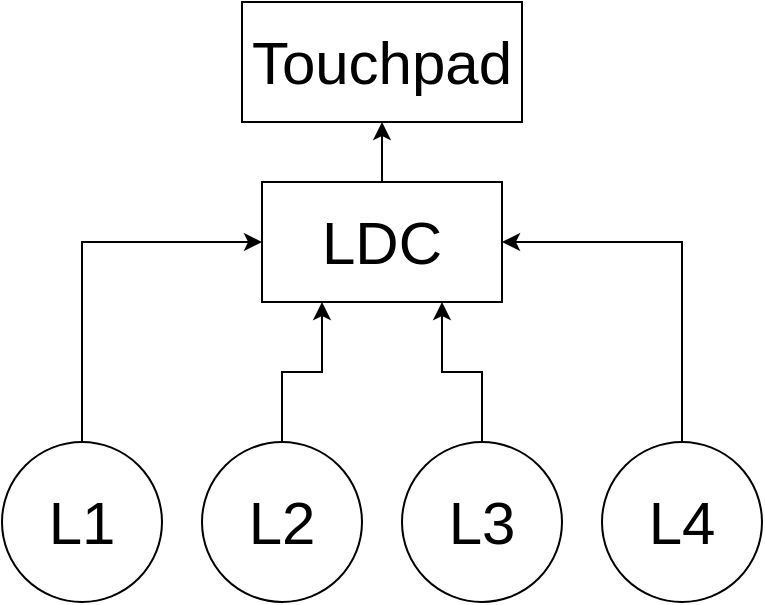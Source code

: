 <mxfile version="14.4.2" type="device"><diagram id="Xf2rg2358shzcmXVrair" name="Page-1"><mxGraphModel dx="2031" dy="1156" grid="1" gridSize="10" guides="1" tooltips="1" connect="1" arrows="1" fold="1" page="1" pageScale="1" pageWidth="827" pageHeight="1169" math="0" shadow="0"><root><mxCell id="0"/><mxCell id="1" parent="0"/><mxCell id="YWiy03-RD5KGbQxNlcXu-8" style="edgeStyle=orthogonalEdgeStyle;rounded=0;orthogonalLoop=1;jettySize=auto;html=1;entryX=0;entryY=0.5;entryDx=0;entryDy=0;" edge="1" parent="1" source="YWiy03-RD5KGbQxNlcXu-1" target="YWiy03-RD5KGbQxNlcXu-5"><mxGeometry relative="1" as="geometry"><Array as="points"><mxPoint x="140" y="500"/></Array></mxGeometry></mxCell><mxCell id="YWiy03-RD5KGbQxNlcXu-1" value="&lt;font style=&quot;font-size: 30px&quot;&gt;L1&lt;/font&gt;" style="ellipse;whiteSpace=wrap;html=1;aspect=fixed;" vertex="1" parent="1"><mxGeometry x="100" y="600" width="80" height="80" as="geometry"/></mxCell><mxCell id="YWiy03-RD5KGbQxNlcXu-6" style="edgeStyle=orthogonalEdgeStyle;rounded=0;orthogonalLoop=1;jettySize=auto;html=1;entryX=0.25;entryY=1;entryDx=0;entryDy=0;" edge="1" parent="1" source="YWiy03-RD5KGbQxNlcXu-2" target="YWiy03-RD5KGbQxNlcXu-5"><mxGeometry relative="1" as="geometry"><mxPoint x="270" y="550" as="targetPoint"/></mxGeometry></mxCell><mxCell id="YWiy03-RD5KGbQxNlcXu-2" value="&lt;font style=&quot;font-size: 30px&quot;&gt;L2&lt;br&gt;&lt;/font&gt;" style="ellipse;whiteSpace=wrap;html=1;aspect=fixed;" vertex="1" parent="1"><mxGeometry x="200" y="600" width="80" height="80" as="geometry"/></mxCell><mxCell id="YWiy03-RD5KGbQxNlcXu-7" style="edgeStyle=orthogonalEdgeStyle;rounded=0;orthogonalLoop=1;jettySize=auto;html=1;entryX=0.75;entryY=1;entryDx=0;entryDy=0;" edge="1" parent="1" source="YWiy03-RD5KGbQxNlcXu-3" target="YWiy03-RD5KGbQxNlcXu-5"><mxGeometry relative="1" as="geometry"/></mxCell><mxCell id="YWiy03-RD5KGbQxNlcXu-3" value="&lt;font style=&quot;font-size: 30px&quot;&gt;L3&lt;/font&gt;" style="ellipse;whiteSpace=wrap;html=1;aspect=fixed;" vertex="1" parent="1"><mxGeometry x="300" y="600" width="80" height="80" as="geometry"/></mxCell><mxCell id="YWiy03-RD5KGbQxNlcXu-9" style="edgeStyle=orthogonalEdgeStyle;rounded=0;orthogonalLoop=1;jettySize=auto;html=1;entryX=1;entryY=0.5;entryDx=0;entryDy=0;" edge="1" parent="1" source="YWiy03-RD5KGbQxNlcXu-4" target="YWiy03-RD5KGbQxNlcXu-5"><mxGeometry relative="1" as="geometry"><Array as="points"><mxPoint x="440" y="500"/></Array></mxGeometry></mxCell><mxCell id="YWiy03-RD5KGbQxNlcXu-4" value="&lt;font style=&quot;font-size: 30px&quot;&gt;L4&lt;/font&gt;" style="ellipse;whiteSpace=wrap;html=1;aspect=fixed;" vertex="1" parent="1"><mxGeometry x="400" y="600" width="80" height="80" as="geometry"/></mxCell><mxCell id="YWiy03-RD5KGbQxNlcXu-11" style="edgeStyle=orthogonalEdgeStyle;rounded=0;orthogonalLoop=1;jettySize=auto;html=1;entryX=0.5;entryY=1;entryDx=0;entryDy=0;fontSize=30;" edge="1" parent="1" source="YWiy03-RD5KGbQxNlcXu-5" target="YWiy03-RD5KGbQxNlcXu-10"><mxGeometry relative="1" as="geometry"/></mxCell><mxCell id="YWiy03-RD5KGbQxNlcXu-5" value="&lt;font style=&quot;font-size: 30px&quot;&gt;LDC&lt;/font&gt;" style="rounded=0;whiteSpace=wrap;html=1;" vertex="1" parent="1"><mxGeometry x="230" y="470" width="120" height="60" as="geometry"/></mxCell><mxCell id="YWiy03-RD5KGbQxNlcXu-10" value="Touchpad" style="rounded=0;whiteSpace=wrap;html=1;fontSize=30;" vertex="1" parent="1"><mxGeometry x="220" y="380" width="140" height="60" as="geometry"/></mxCell></root></mxGraphModel></diagram></mxfile>